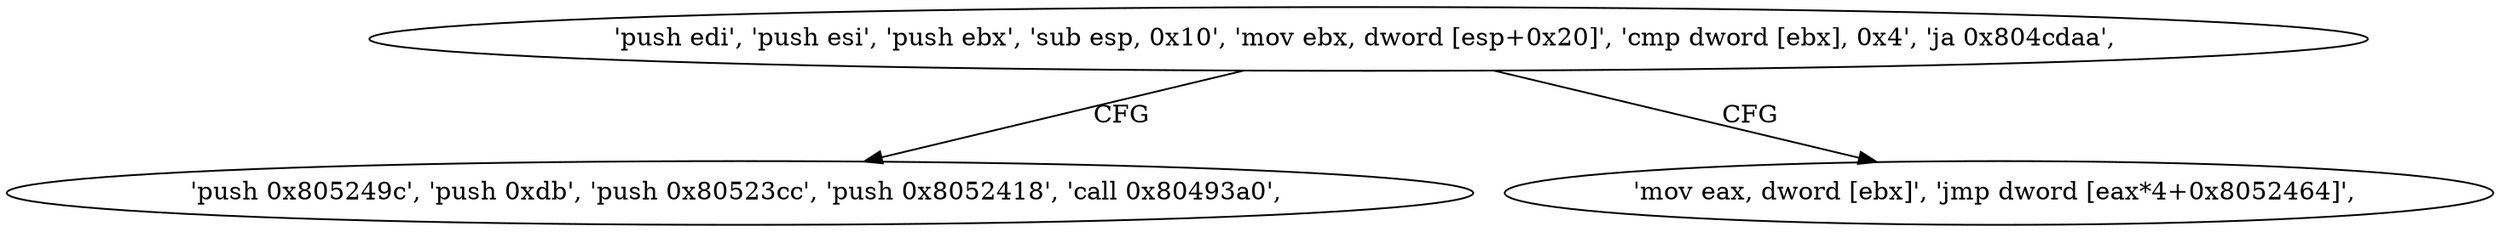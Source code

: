 digraph "func" {
"134532295" [label = "'push edi', 'push esi', 'push ebx', 'sub esp, 0x10', 'mov ebx, dword [esp+0x20]', 'cmp dword [ebx], 0x4', 'ja 0x804cdaa', " ]
"134532522" [label = "'push 0x805249c', 'push 0xdb', 'push 0x80523cc', 'push 0x8052418', 'call 0x80493a0', " ]
"134532314" [label = "'mov eax, dword [ebx]', 'jmp dword [eax*4+0x8052464]', " ]
"134532295" -> "134532522" [ label = "CFG" ]
"134532295" -> "134532314" [ label = "CFG" ]
}
